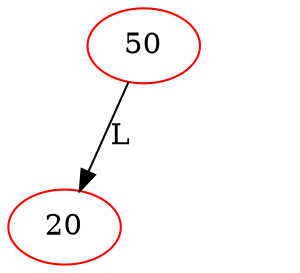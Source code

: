 digraph BiTreeBiTreeInsert {
"50" -> {"20"} [label="L"]
"50" -> {"HD0"} [label="R"] [style=invis]
"HD0" [style=invis]
"50" [color=red]
"20" [color=red]
}
